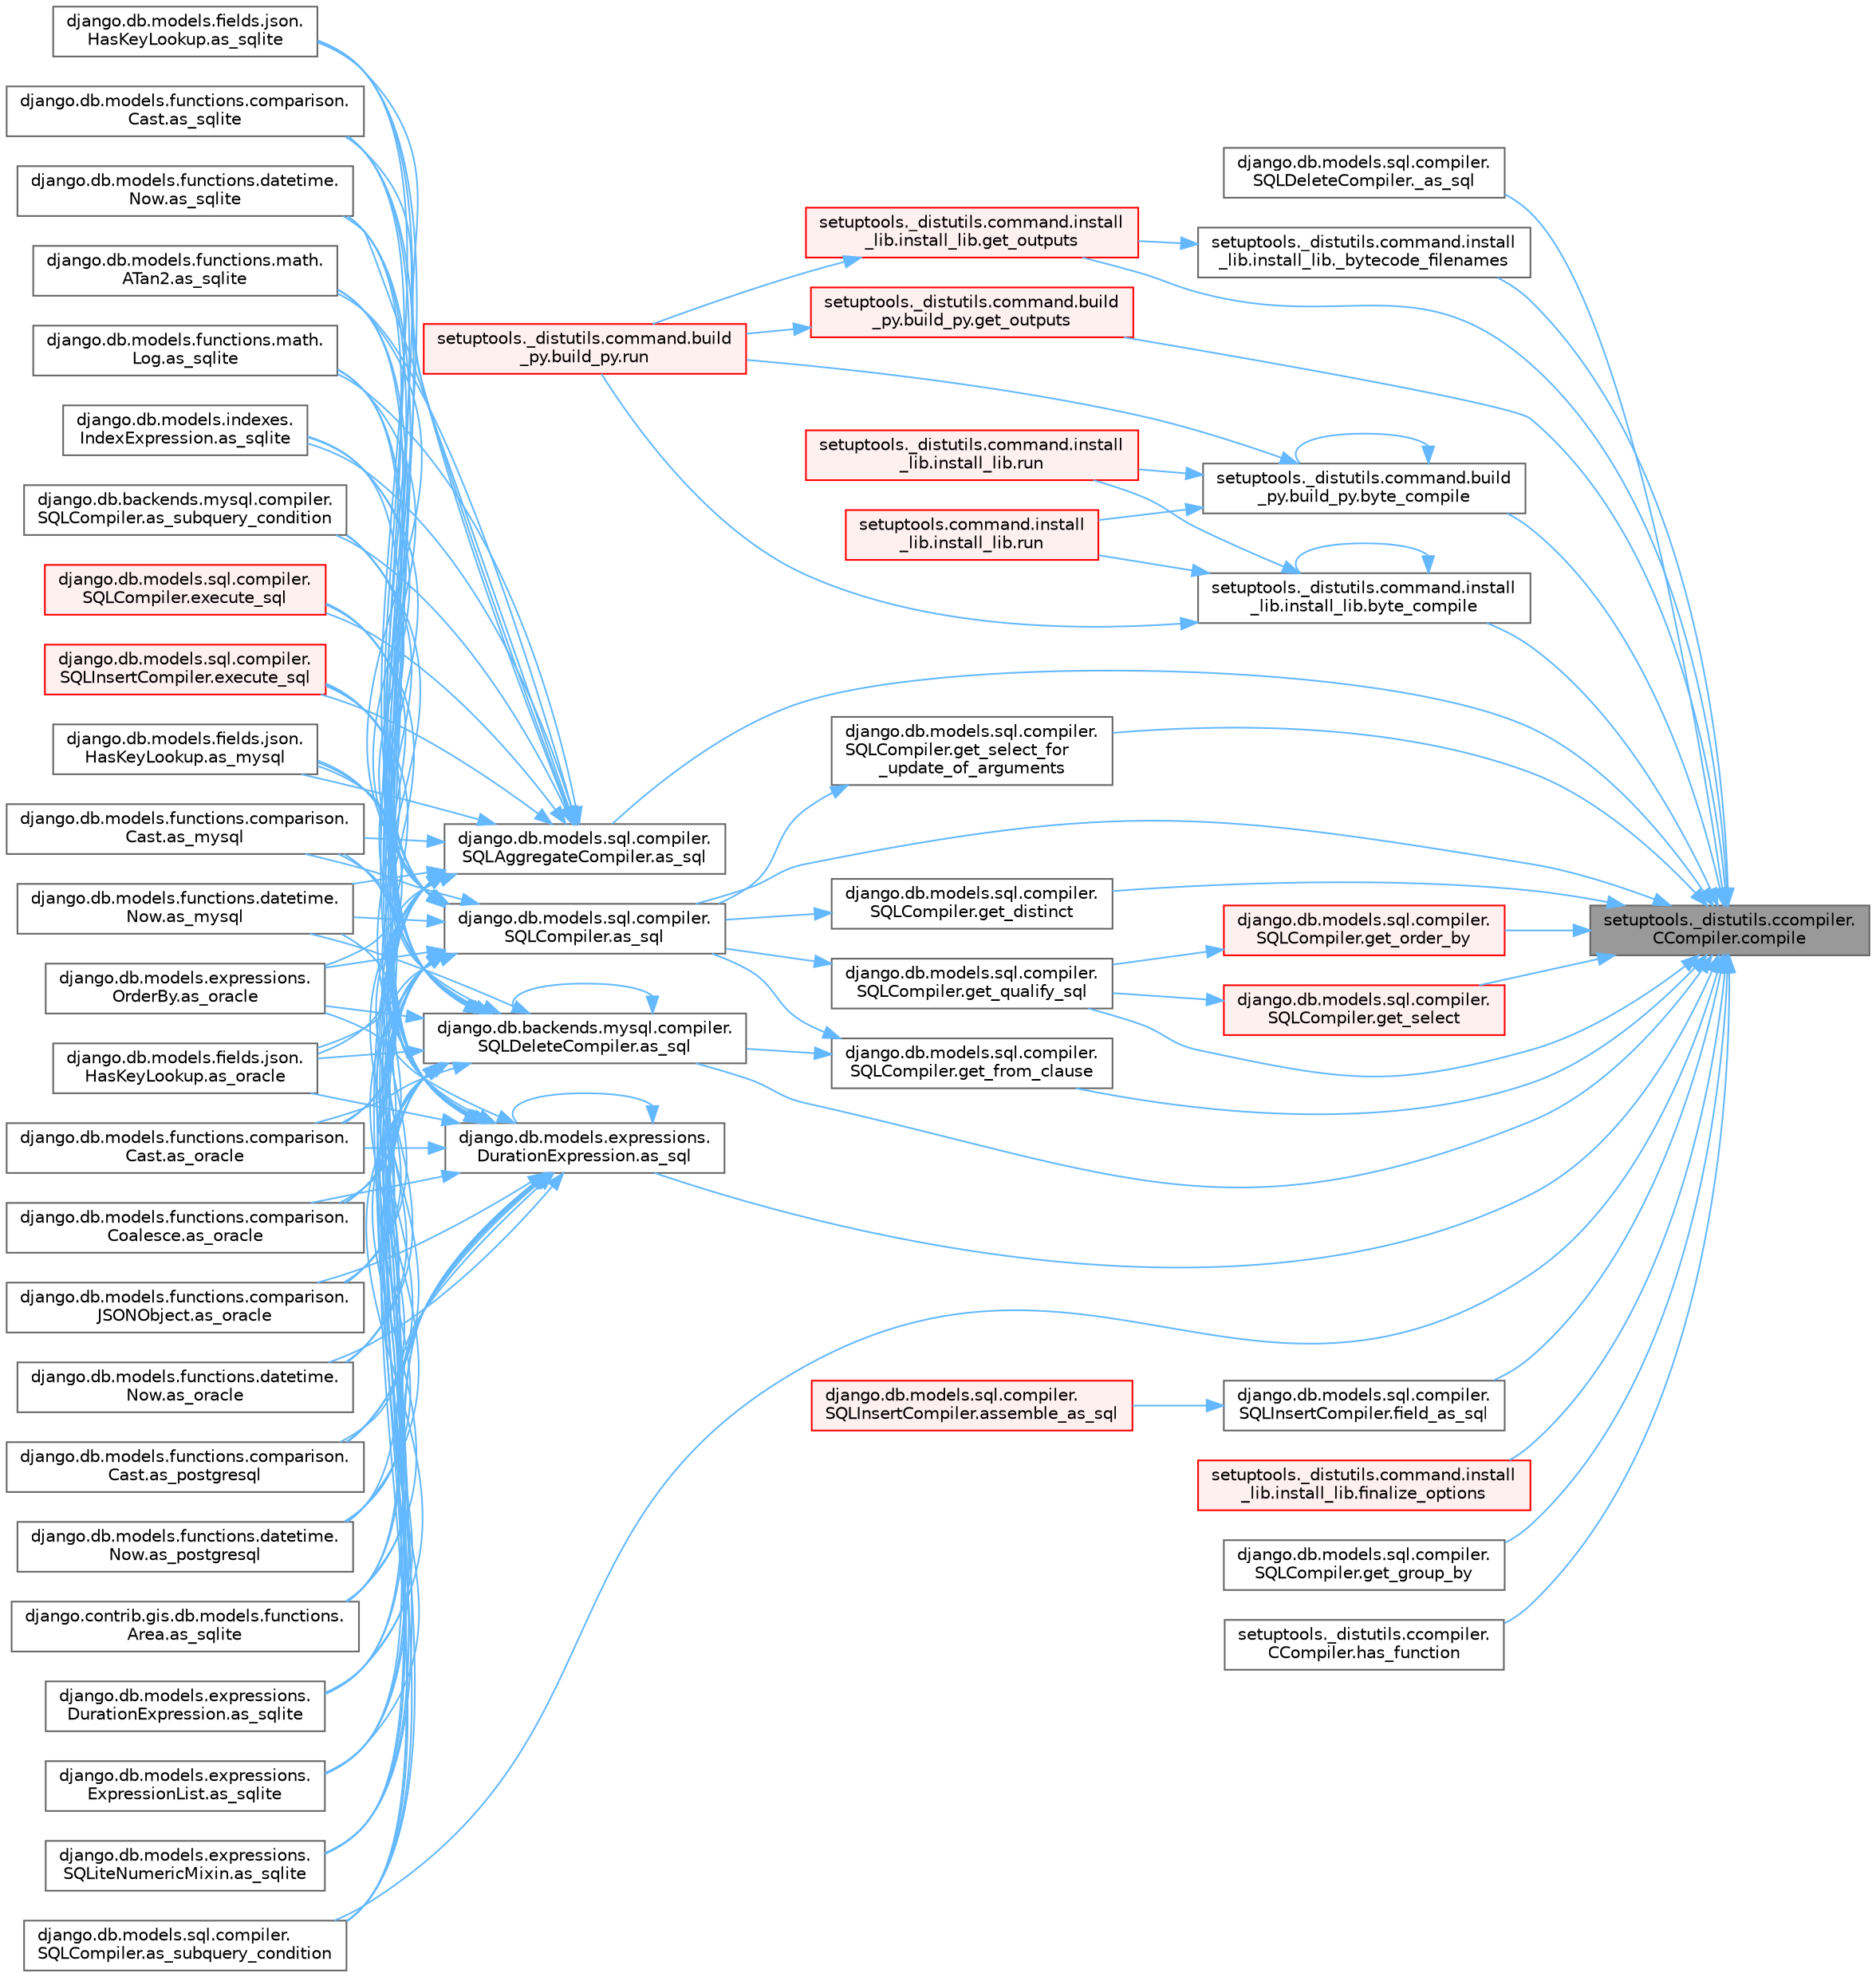 digraph "setuptools._distutils.ccompiler.CCompiler.compile"
{
 // LATEX_PDF_SIZE
  bgcolor="transparent";
  edge [fontname=Helvetica,fontsize=10,labelfontname=Helvetica,labelfontsize=10];
  node [fontname=Helvetica,fontsize=10,shape=box,height=0.2,width=0.4];
  rankdir="RL";
  Node1 [id="Node000001",label="setuptools._distutils.ccompiler.\lCCompiler.compile",height=0.2,width=0.4,color="gray40", fillcolor="grey60", style="filled", fontcolor="black",tooltip=" "];
  Node1 -> Node2 [id="edge1_Node000001_Node000002",dir="back",color="steelblue1",style="solid",tooltip=" "];
  Node2 [id="Node000002",label="django.db.models.sql.compiler.\lSQLDeleteCompiler._as_sql",height=0.2,width=0.4,color="grey40", fillcolor="white", style="filled",URL="$classdjango_1_1db_1_1models_1_1sql_1_1compiler_1_1_s_q_l_delete_compiler.html#a692a3a95ea9ae64c0582b1908466cfe7",tooltip=" "];
  Node1 -> Node3 [id="edge2_Node000001_Node000003",dir="back",color="steelblue1",style="solid",tooltip=" "];
  Node3 [id="Node000003",label="setuptools._distutils.command.install\l_lib.install_lib._bytecode_filenames",height=0.2,width=0.4,color="grey40", fillcolor="white", style="filled",URL="$classsetuptools_1_1__distutils_1_1command_1_1install__lib_1_1install__lib.html#a7a553f1ab741bfa02d332fede5374a9d",tooltip=" "];
  Node3 -> Node4 [id="edge3_Node000003_Node000004",dir="back",color="steelblue1",style="solid",tooltip=" "];
  Node4 [id="Node000004",label="setuptools._distutils.command.install\l_lib.install_lib.get_outputs",height=0.2,width=0.4,color="red", fillcolor="#FFF0F0", style="filled",URL="$classsetuptools_1_1__distutils_1_1command_1_1install__lib_1_1install__lib.html#a6be86618e6b7aac41d44b4c305468e33",tooltip=" "];
  Node4 -> Node5 [id="edge4_Node000004_Node000005",dir="back",color="steelblue1",style="solid",tooltip=" "];
  Node5 [id="Node000005",label="setuptools._distutils.command.build\l_py.build_py.run",height=0.2,width=0.4,color="red", fillcolor="#FFF0F0", style="filled",URL="$classsetuptools_1_1__distutils_1_1command_1_1build__py_1_1build__py.html#a12ccc381525d7b9f7c3757cda2fcb404",tooltip=" "];
  Node1 -> Node11 [id="edge5_Node000001_Node000011",dir="back",color="steelblue1",style="solid",tooltip=" "];
  Node11 [id="Node000011",label="django.db.backends.mysql.compiler.\lSQLDeleteCompiler.as_sql",height=0.2,width=0.4,color="grey40", fillcolor="white", style="filled",URL="$classdjango_1_1db_1_1backends_1_1mysql_1_1compiler_1_1_s_q_l_delete_compiler.html#a71d0cb490cf857ffa3af19927999a391",tooltip=" "];
  Node11 -> Node12 [id="edge6_Node000011_Node000012",dir="back",color="steelblue1",style="solid",tooltip=" "];
  Node12 [id="Node000012",label="django.db.models.fields.json.\lHasKeyLookup.as_mysql",height=0.2,width=0.4,color="grey40", fillcolor="white", style="filled",URL="$classdjango_1_1db_1_1models_1_1fields_1_1json_1_1_has_key_lookup.html#a10f67427287f2c0ea32513ca6f481e96",tooltip=" "];
  Node11 -> Node13 [id="edge7_Node000011_Node000013",dir="back",color="steelblue1",style="solid",tooltip=" "];
  Node13 [id="Node000013",label="django.db.models.functions.comparison.\lCast.as_mysql",height=0.2,width=0.4,color="grey40", fillcolor="white", style="filled",URL="$classdjango_1_1db_1_1models_1_1functions_1_1comparison_1_1_cast.html#a447737891e955909c6a381529a67a84e",tooltip=" "];
  Node11 -> Node14 [id="edge8_Node000011_Node000014",dir="back",color="steelblue1",style="solid",tooltip=" "];
  Node14 [id="Node000014",label="django.db.models.functions.datetime.\lNow.as_mysql",height=0.2,width=0.4,color="grey40", fillcolor="white", style="filled",URL="$classdjango_1_1db_1_1models_1_1functions_1_1datetime_1_1_now.html#a070a9334fb198086c0c4e96e9725d92b",tooltip=" "];
  Node11 -> Node15 [id="edge9_Node000011_Node000015",dir="back",color="steelblue1",style="solid",tooltip=" "];
  Node15 [id="Node000015",label="django.db.models.expressions.\lOrderBy.as_oracle",height=0.2,width=0.4,color="grey40", fillcolor="white", style="filled",URL="$classdjango_1_1db_1_1models_1_1expressions_1_1_order_by.html#af9b6ede9b0df85d6bcf54f983b3a8f6a",tooltip=" "];
  Node11 -> Node16 [id="edge10_Node000011_Node000016",dir="back",color="steelblue1",style="solid",tooltip=" "];
  Node16 [id="Node000016",label="django.db.models.fields.json.\lHasKeyLookup.as_oracle",height=0.2,width=0.4,color="grey40", fillcolor="white", style="filled",URL="$classdjango_1_1db_1_1models_1_1fields_1_1json_1_1_has_key_lookup.html#afbb88aa4fb23b3ec3acdc695c2f52398",tooltip=" "];
  Node11 -> Node17 [id="edge11_Node000011_Node000017",dir="back",color="steelblue1",style="solid",tooltip=" "];
  Node17 [id="Node000017",label="django.db.models.functions.comparison.\lCast.as_oracle",height=0.2,width=0.4,color="grey40", fillcolor="white", style="filled",URL="$classdjango_1_1db_1_1models_1_1functions_1_1comparison_1_1_cast.html#ad466cd7ca85dc257d9e2718f41a263ec",tooltip=" "];
  Node11 -> Node18 [id="edge12_Node000011_Node000018",dir="back",color="steelblue1",style="solid",tooltip=" "];
  Node18 [id="Node000018",label="django.db.models.functions.comparison.\lCoalesce.as_oracle",height=0.2,width=0.4,color="grey40", fillcolor="white", style="filled",URL="$classdjango_1_1db_1_1models_1_1functions_1_1comparison_1_1_coalesce.html#a1bbeea180ef3ef4d8ba5d51d33d6ef85",tooltip=" "];
  Node11 -> Node19 [id="edge13_Node000011_Node000019",dir="back",color="steelblue1",style="solid",tooltip=" "];
  Node19 [id="Node000019",label="django.db.models.functions.comparison.\lJSONObject.as_oracle",height=0.2,width=0.4,color="grey40", fillcolor="white", style="filled",URL="$classdjango_1_1db_1_1models_1_1functions_1_1comparison_1_1_j_s_o_n_object.html#a4b4fa1161d27b0a9bbbdd0370e9af364",tooltip=" "];
  Node11 -> Node20 [id="edge14_Node000011_Node000020",dir="back",color="steelblue1",style="solid",tooltip=" "];
  Node20 [id="Node000020",label="django.db.models.functions.datetime.\lNow.as_oracle",height=0.2,width=0.4,color="grey40", fillcolor="white", style="filled",URL="$classdjango_1_1db_1_1models_1_1functions_1_1datetime_1_1_now.html#ad5e1ae918a5c4d39f675f98280440538",tooltip=" "];
  Node11 -> Node21 [id="edge15_Node000011_Node000021",dir="back",color="steelblue1",style="solid",tooltip=" "];
  Node21 [id="Node000021",label="django.db.models.functions.comparison.\lCast.as_postgresql",height=0.2,width=0.4,color="grey40", fillcolor="white", style="filled",URL="$classdjango_1_1db_1_1models_1_1functions_1_1comparison_1_1_cast.html#ae51aa6aa6fe8ca7064d8bca2f8e05188",tooltip=" "];
  Node11 -> Node22 [id="edge16_Node000011_Node000022",dir="back",color="steelblue1",style="solid",tooltip=" "];
  Node22 [id="Node000022",label="django.db.models.functions.datetime.\lNow.as_postgresql",height=0.2,width=0.4,color="grey40", fillcolor="white", style="filled",URL="$classdjango_1_1db_1_1models_1_1functions_1_1datetime_1_1_now.html#af1402a88867fc6d69f3f56f655f37fca",tooltip=" "];
  Node11 -> Node11 [id="edge17_Node000011_Node000011",dir="back",color="steelblue1",style="solid",tooltip=" "];
  Node11 -> Node23 [id="edge18_Node000011_Node000023",dir="back",color="steelblue1",style="solid",tooltip=" "];
  Node23 [id="Node000023",label="django.contrib.gis.db.models.functions.\lArea.as_sqlite",height=0.2,width=0.4,color="grey40", fillcolor="white", style="filled",URL="$classdjango_1_1contrib_1_1gis_1_1db_1_1models_1_1functions_1_1_area.html#ab8bfa3d35d4368e04318069dd28bd2ca",tooltip=" "];
  Node11 -> Node24 [id="edge19_Node000011_Node000024",dir="back",color="steelblue1",style="solid",tooltip=" "];
  Node24 [id="Node000024",label="django.db.models.expressions.\lDurationExpression.as_sqlite",height=0.2,width=0.4,color="grey40", fillcolor="white", style="filled",URL="$classdjango_1_1db_1_1models_1_1expressions_1_1_duration_expression.html#a5f33f70ca03904ce9b2e9824652e9fff",tooltip=" "];
  Node11 -> Node25 [id="edge20_Node000011_Node000025",dir="back",color="steelblue1",style="solid",tooltip=" "];
  Node25 [id="Node000025",label="django.db.models.expressions.\lExpressionList.as_sqlite",height=0.2,width=0.4,color="grey40", fillcolor="white", style="filled",URL="$classdjango_1_1db_1_1models_1_1expressions_1_1_expression_list.html#ae577275a98dec786535830e8d24aa13e",tooltip=" "];
  Node11 -> Node26 [id="edge21_Node000011_Node000026",dir="back",color="steelblue1",style="solid",tooltip=" "];
  Node26 [id="Node000026",label="django.db.models.expressions.\lSQLiteNumericMixin.as_sqlite",height=0.2,width=0.4,color="grey40", fillcolor="white", style="filled",URL="$classdjango_1_1db_1_1models_1_1expressions_1_1_s_q_lite_numeric_mixin.html#a7c649b97074b00e095c4ee2b3bc62482",tooltip=" "];
  Node11 -> Node27 [id="edge22_Node000011_Node000027",dir="back",color="steelblue1",style="solid",tooltip=" "];
  Node27 [id="Node000027",label="django.db.models.fields.json.\lHasKeyLookup.as_sqlite",height=0.2,width=0.4,color="grey40", fillcolor="white", style="filled",URL="$classdjango_1_1db_1_1models_1_1fields_1_1json_1_1_has_key_lookup.html#aaa01efd0fa197e203c40f6f05b000141",tooltip=" "];
  Node11 -> Node28 [id="edge23_Node000011_Node000028",dir="back",color="steelblue1",style="solid",tooltip=" "];
  Node28 [id="Node000028",label="django.db.models.functions.comparison.\lCast.as_sqlite",height=0.2,width=0.4,color="grey40", fillcolor="white", style="filled",URL="$classdjango_1_1db_1_1models_1_1functions_1_1comparison_1_1_cast.html#a1943b51797a168ff6a3ad37005086d8c",tooltip=" "];
  Node11 -> Node29 [id="edge24_Node000011_Node000029",dir="back",color="steelblue1",style="solid",tooltip=" "];
  Node29 [id="Node000029",label="django.db.models.functions.datetime.\lNow.as_sqlite",height=0.2,width=0.4,color="grey40", fillcolor="white", style="filled",URL="$classdjango_1_1db_1_1models_1_1functions_1_1datetime_1_1_now.html#a5525700866738572645141dd6f2ef41c",tooltip=" "];
  Node11 -> Node30 [id="edge25_Node000011_Node000030",dir="back",color="steelblue1",style="solid",tooltip=" "];
  Node30 [id="Node000030",label="django.db.models.functions.math.\lATan2.as_sqlite",height=0.2,width=0.4,color="grey40", fillcolor="white", style="filled",URL="$classdjango_1_1db_1_1models_1_1functions_1_1math_1_1_a_tan2.html#ac343d11000341dfc431de19f416ea4b6",tooltip=" "];
  Node11 -> Node31 [id="edge26_Node000011_Node000031",dir="back",color="steelblue1",style="solid",tooltip=" "];
  Node31 [id="Node000031",label="django.db.models.functions.math.\lLog.as_sqlite",height=0.2,width=0.4,color="grey40", fillcolor="white", style="filled",URL="$classdjango_1_1db_1_1models_1_1functions_1_1math_1_1_log.html#afcc146563033738d87dd1dc17d005111",tooltip=" "];
  Node11 -> Node32 [id="edge27_Node000011_Node000032",dir="back",color="steelblue1",style="solid",tooltip=" "];
  Node32 [id="Node000032",label="django.db.models.indexes.\lIndexExpression.as_sqlite",height=0.2,width=0.4,color="grey40", fillcolor="white", style="filled",URL="$classdjango_1_1db_1_1models_1_1indexes_1_1_index_expression.html#af6e5b161cb97d0b8bce944455e8e0d53",tooltip=" "];
  Node11 -> Node33 [id="edge28_Node000011_Node000033",dir="back",color="steelblue1",style="solid",tooltip=" "];
  Node33 [id="Node000033",label="django.db.backends.mysql.compiler.\lSQLCompiler.as_subquery_condition",height=0.2,width=0.4,color="grey40", fillcolor="white", style="filled",URL="$classdjango_1_1db_1_1backends_1_1mysql_1_1compiler_1_1_s_q_l_compiler.html#ab79da4712a24ed75ce13002a54fe8d46",tooltip=" "];
  Node11 -> Node34 [id="edge29_Node000011_Node000034",dir="back",color="steelblue1",style="solid",tooltip=" "];
  Node34 [id="Node000034",label="django.db.models.sql.compiler.\lSQLCompiler.as_subquery_condition",height=0.2,width=0.4,color="grey40", fillcolor="white", style="filled",URL="$classdjango_1_1db_1_1models_1_1sql_1_1compiler_1_1_s_q_l_compiler.html#a78bdce11e05140ed74db8f5463bedfce",tooltip=" "];
  Node11 -> Node35 [id="edge30_Node000011_Node000035",dir="back",color="steelblue1",style="solid",tooltip=" "];
  Node35 [id="Node000035",label="django.db.models.sql.compiler.\lSQLCompiler.execute_sql",height=0.2,width=0.4,color="red", fillcolor="#FFF0F0", style="filled",URL="$classdjango_1_1db_1_1models_1_1sql_1_1compiler_1_1_s_q_l_compiler.html#a07cbbc7958a72203f8ebe9ba29b9356f",tooltip=" "];
  Node11 -> Node39 [id="edge31_Node000011_Node000039",dir="back",color="steelblue1",style="solid",tooltip=" "];
  Node39 [id="Node000039",label="django.db.models.sql.compiler.\lSQLInsertCompiler.execute_sql",height=0.2,width=0.4,color="red", fillcolor="#FFF0F0", style="filled",URL="$classdjango_1_1db_1_1models_1_1sql_1_1compiler_1_1_s_q_l_insert_compiler.html#a59b977e6c439adafa1c3b0092dd7074f",tooltip=" "];
  Node1 -> Node40 [id="edge32_Node000001_Node000040",dir="back",color="steelblue1",style="solid",tooltip=" "];
  Node40 [id="Node000040",label="django.db.models.expressions.\lDurationExpression.as_sql",height=0.2,width=0.4,color="grey40", fillcolor="white", style="filled",URL="$classdjango_1_1db_1_1models_1_1expressions_1_1_duration_expression.html#a96fb041a2c24cc95a51f9a86634a4837",tooltip=" "];
  Node40 -> Node12 [id="edge33_Node000040_Node000012",dir="back",color="steelblue1",style="solid",tooltip=" "];
  Node40 -> Node13 [id="edge34_Node000040_Node000013",dir="back",color="steelblue1",style="solid",tooltip=" "];
  Node40 -> Node14 [id="edge35_Node000040_Node000014",dir="back",color="steelblue1",style="solid",tooltip=" "];
  Node40 -> Node15 [id="edge36_Node000040_Node000015",dir="back",color="steelblue1",style="solid",tooltip=" "];
  Node40 -> Node16 [id="edge37_Node000040_Node000016",dir="back",color="steelblue1",style="solid",tooltip=" "];
  Node40 -> Node17 [id="edge38_Node000040_Node000017",dir="back",color="steelblue1",style="solid",tooltip=" "];
  Node40 -> Node18 [id="edge39_Node000040_Node000018",dir="back",color="steelblue1",style="solid",tooltip=" "];
  Node40 -> Node19 [id="edge40_Node000040_Node000019",dir="back",color="steelblue1",style="solid",tooltip=" "];
  Node40 -> Node20 [id="edge41_Node000040_Node000020",dir="back",color="steelblue1",style="solid",tooltip=" "];
  Node40 -> Node21 [id="edge42_Node000040_Node000021",dir="back",color="steelblue1",style="solid",tooltip=" "];
  Node40 -> Node22 [id="edge43_Node000040_Node000022",dir="back",color="steelblue1",style="solid",tooltip=" "];
  Node40 -> Node40 [id="edge44_Node000040_Node000040",dir="back",color="steelblue1",style="solid",tooltip=" "];
  Node40 -> Node23 [id="edge45_Node000040_Node000023",dir="back",color="steelblue1",style="solid",tooltip=" "];
  Node40 -> Node24 [id="edge46_Node000040_Node000024",dir="back",color="steelblue1",style="solid",tooltip=" "];
  Node40 -> Node25 [id="edge47_Node000040_Node000025",dir="back",color="steelblue1",style="solid",tooltip=" "];
  Node40 -> Node26 [id="edge48_Node000040_Node000026",dir="back",color="steelblue1",style="solid",tooltip=" "];
  Node40 -> Node27 [id="edge49_Node000040_Node000027",dir="back",color="steelblue1",style="solid",tooltip=" "];
  Node40 -> Node28 [id="edge50_Node000040_Node000028",dir="back",color="steelblue1",style="solid",tooltip=" "];
  Node40 -> Node29 [id="edge51_Node000040_Node000029",dir="back",color="steelblue1",style="solid",tooltip=" "];
  Node40 -> Node30 [id="edge52_Node000040_Node000030",dir="back",color="steelblue1",style="solid",tooltip=" "];
  Node40 -> Node31 [id="edge53_Node000040_Node000031",dir="back",color="steelblue1",style="solid",tooltip=" "];
  Node40 -> Node32 [id="edge54_Node000040_Node000032",dir="back",color="steelblue1",style="solid",tooltip=" "];
  Node40 -> Node33 [id="edge55_Node000040_Node000033",dir="back",color="steelblue1",style="solid",tooltip=" "];
  Node40 -> Node34 [id="edge56_Node000040_Node000034",dir="back",color="steelblue1",style="solid",tooltip=" "];
  Node40 -> Node35 [id="edge57_Node000040_Node000035",dir="back",color="steelblue1",style="solid",tooltip=" "];
  Node40 -> Node39 [id="edge58_Node000040_Node000039",dir="back",color="steelblue1",style="solid",tooltip=" "];
  Node1 -> Node41 [id="edge59_Node000001_Node000041",dir="back",color="steelblue1",style="solid",tooltip=" "];
  Node41 [id="Node000041",label="django.db.models.sql.compiler.\lSQLAggregateCompiler.as_sql",height=0.2,width=0.4,color="grey40", fillcolor="white", style="filled",URL="$classdjango_1_1db_1_1models_1_1sql_1_1compiler_1_1_s_q_l_aggregate_compiler.html#a02a1d58598346a16727d513adc5236d4",tooltip=" "];
  Node41 -> Node12 [id="edge60_Node000041_Node000012",dir="back",color="steelblue1",style="solid",tooltip=" "];
  Node41 -> Node13 [id="edge61_Node000041_Node000013",dir="back",color="steelblue1",style="solid",tooltip=" "];
  Node41 -> Node14 [id="edge62_Node000041_Node000014",dir="back",color="steelblue1",style="solid",tooltip=" "];
  Node41 -> Node15 [id="edge63_Node000041_Node000015",dir="back",color="steelblue1",style="solid",tooltip=" "];
  Node41 -> Node16 [id="edge64_Node000041_Node000016",dir="back",color="steelblue1",style="solid",tooltip=" "];
  Node41 -> Node17 [id="edge65_Node000041_Node000017",dir="back",color="steelblue1",style="solid",tooltip=" "];
  Node41 -> Node18 [id="edge66_Node000041_Node000018",dir="back",color="steelblue1",style="solid",tooltip=" "];
  Node41 -> Node19 [id="edge67_Node000041_Node000019",dir="back",color="steelblue1",style="solid",tooltip=" "];
  Node41 -> Node20 [id="edge68_Node000041_Node000020",dir="back",color="steelblue1",style="solid",tooltip=" "];
  Node41 -> Node21 [id="edge69_Node000041_Node000021",dir="back",color="steelblue1",style="solid",tooltip=" "];
  Node41 -> Node22 [id="edge70_Node000041_Node000022",dir="back",color="steelblue1",style="solid",tooltip=" "];
  Node41 -> Node23 [id="edge71_Node000041_Node000023",dir="back",color="steelblue1",style="solid",tooltip=" "];
  Node41 -> Node24 [id="edge72_Node000041_Node000024",dir="back",color="steelblue1",style="solid",tooltip=" "];
  Node41 -> Node25 [id="edge73_Node000041_Node000025",dir="back",color="steelblue1",style="solid",tooltip=" "];
  Node41 -> Node26 [id="edge74_Node000041_Node000026",dir="back",color="steelblue1",style="solid",tooltip=" "];
  Node41 -> Node27 [id="edge75_Node000041_Node000027",dir="back",color="steelblue1",style="solid",tooltip=" "];
  Node41 -> Node28 [id="edge76_Node000041_Node000028",dir="back",color="steelblue1",style="solid",tooltip=" "];
  Node41 -> Node29 [id="edge77_Node000041_Node000029",dir="back",color="steelblue1",style="solid",tooltip=" "];
  Node41 -> Node30 [id="edge78_Node000041_Node000030",dir="back",color="steelblue1",style="solid",tooltip=" "];
  Node41 -> Node31 [id="edge79_Node000041_Node000031",dir="back",color="steelblue1",style="solid",tooltip=" "];
  Node41 -> Node32 [id="edge80_Node000041_Node000032",dir="back",color="steelblue1",style="solid",tooltip=" "];
  Node41 -> Node33 [id="edge81_Node000041_Node000033",dir="back",color="steelblue1",style="solid",tooltip=" "];
  Node41 -> Node34 [id="edge82_Node000041_Node000034",dir="back",color="steelblue1",style="solid",tooltip=" "];
  Node41 -> Node35 [id="edge83_Node000041_Node000035",dir="back",color="steelblue1",style="solid",tooltip=" "];
  Node41 -> Node39 [id="edge84_Node000041_Node000039",dir="back",color="steelblue1",style="solid",tooltip=" "];
  Node1 -> Node42 [id="edge85_Node000001_Node000042",dir="back",color="steelblue1",style="solid",tooltip=" "];
  Node42 [id="Node000042",label="django.db.models.sql.compiler.\lSQLCompiler.as_sql",height=0.2,width=0.4,color="grey40", fillcolor="white", style="filled",URL="$classdjango_1_1db_1_1models_1_1sql_1_1compiler_1_1_s_q_l_compiler.html#a3918d4acd4c4e25eaf039479facdc7db",tooltip=" "];
  Node42 -> Node12 [id="edge86_Node000042_Node000012",dir="back",color="steelblue1",style="solid",tooltip=" "];
  Node42 -> Node13 [id="edge87_Node000042_Node000013",dir="back",color="steelblue1",style="solid",tooltip=" "];
  Node42 -> Node14 [id="edge88_Node000042_Node000014",dir="back",color="steelblue1",style="solid",tooltip=" "];
  Node42 -> Node15 [id="edge89_Node000042_Node000015",dir="back",color="steelblue1",style="solid",tooltip=" "];
  Node42 -> Node16 [id="edge90_Node000042_Node000016",dir="back",color="steelblue1",style="solid",tooltip=" "];
  Node42 -> Node17 [id="edge91_Node000042_Node000017",dir="back",color="steelblue1",style="solid",tooltip=" "];
  Node42 -> Node18 [id="edge92_Node000042_Node000018",dir="back",color="steelblue1",style="solid",tooltip=" "];
  Node42 -> Node19 [id="edge93_Node000042_Node000019",dir="back",color="steelblue1",style="solid",tooltip=" "];
  Node42 -> Node20 [id="edge94_Node000042_Node000020",dir="back",color="steelblue1",style="solid",tooltip=" "];
  Node42 -> Node21 [id="edge95_Node000042_Node000021",dir="back",color="steelblue1",style="solid",tooltip=" "];
  Node42 -> Node22 [id="edge96_Node000042_Node000022",dir="back",color="steelblue1",style="solid",tooltip=" "];
  Node42 -> Node23 [id="edge97_Node000042_Node000023",dir="back",color="steelblue1",style="solid",tooltip=" "];
  Node42 -> Node24 [id="edge98_Node000042_Node000024",dir="back",color="steelblue1",style="solid",tooltip=" "];
  Node42 -> Node25 [id="edge99_Node000042_Node000025",dir="back",color="steelblue1",style="solid",tooltip=" "];
  Node42 -> Node26 [id="edge100_Node000042_Node000026",dir="back",color="steelblue1",style="solid",tooltip=" "];
  Node42 -> Node27 [id="edge101_Node000042_Node000027",dir="back",color="steelblue1",style="solid",tooltip=" "];
  Node42 -> Node28 [id="edge102_Node000042_Node000028",dir="back",color="steelblue1",style="solid",tooltip=" "];
  Node42 -> Node29 [id="edge103_Node000042_Node000029",dir="back",color="steelblue1",style="solid",tooltip=" "];
  Node42 -> Node30 [id="edge104_Node000042_Node000030",dir="back",color="steelblue1",style="solid",tooltip=" "];
  Node42 -> Node31 [id="edge105_Node000042_Node000031",dir="back",color="steelblue1",style="solid",tooltip=" "];
  Node42 -> Node32 [id="edge106_Node000042_Node000032",dir="back",color="steelblue1",style="solid",tooltip=" "];
  Node42 -> Node33 [id="edge107_Node000042_Node000033",dir="back",color="steelblue1",style="solid",tooltip=" "];
  Node42 -> Node34 [id="edge108_Node000042_Node000034",dir="back",color="steelblue1",style="solid",tooltip=" "];
  Node42 -> Node35 [id="edge109_Node000042_Node000035",dir="back",color="steelblue1",style="solid",tooltip=" "];
  Node42 -> Node39 [id="edge110_Node000042_Node000039",dir="back",color="steelblue1",style="solid",tooltip=" "];
  Node1 -> Node34 [id="edge111_Node000001_Node000034",dir="back",color="steelblue1",style="solid",tooltip=" "];
  Node1 -> Node43 [id="edge112_Node000001_Node000043",dir="back",color="steelblue1",style="solid",tooltip=" "];
  Node43 [id="Node000043",label="setuptools._distutils.command.build\l_py.build_py.byte_compile",height=0.2,width=0.4,color="grey40", fillcolor="white", style="filled",URL="$classsetuptools_1_1__distutils_1_1command_1_1build__py_1_1build__py.html#a7904ebbfe94d88432ab3ac03abf93a6c",tooltip=" "];
  Node43 -> Node43 [id="edge113_Node000043_Node000043",dir="back",color="steelblue1",style="solid",tooltip=" "];
  Node43 -> Node5 [id="edge114_Node000043_Node000005",dir="back",color="steelblue1",style="solid",tooltip=" "];
  Node43 -> Node44 [id="edge115_Node000043_Node000044",dir="back",color="steelblue1",style="solid",tooltip=" "];
  Node44 [id="Node000044",label="setuptools._distutils.command.install\l_lib.install_lib.run",height=0.2,width=0.4,color="red", fillcolor="#FFF0F0", style="filled",URL="$classsetuptools_1_1__distutils_1_1command_1_1install__lib_1_1install__lib.html#aedc0eea27e626a25be51489b2cc77c40",tooltip=" "];
  Node43 -> Node45 [id="edge116_Node000043_Node000045",dir="back",color="steelblue1",style="solid",tooltip=" "];
  Node45 [id="Node000045",label="setuptools.command.install\l_lib.install_lib.run",height=0.2,width=0.4,color="red", fillcolor="#FFF0F0", style="filled",URL="$classsetuptools_1_1command_1_1install__lib_1_1install__lib.html#a50c62121b7ed69229e4cf2d331ff5fa3",tooltip=" "];
  Node1 -> Node46 [id="edge117_Node000001_Node000046",dir="back",color="steelblue1",style="solid",tooltip=" "];
  Node46 [id="Node000046",label="setuptools._distutils.command.install\l_lib.install_lib.byte_compile",height=0.2,width=0.4,color="grey40", fillcolor="white", style="filled",URL="$classsetuptools_1_1__distutils_1_1command_1_1install__lib_1_1install__lib.html#a96e016f8c5f1277a2174f82cb4976008",tooltip=" "];
  Node46 -> Node46 [id="edge118_Node000046_Node000046",dir="back",color="steelblue1",style="solid",tooltip=" "];
  Node46 -> Node5 [id="edge119_Node000046_Node000005",dir="back",color="steelblue1",style="solid",tooltip=" "];
  Node46 -> Node44 [id="edge120_Node000046_Node000044",dir="back",color="steelblue1",style="solid",tooltip=" "];
  Node46 -> Node45 [id="edge121_Node000046_Node000045",dir="back",color="steelblue1",style="solid",tooltip=" "];
  Node1 -> Node47 [id="edge122_Node000001_Node000047",dir="back",color="steelblue1",style="solid",tooltip=" "];
  Node47 [id="Node000047",label="django.db.models.sql.compiler.\lSQLInsertCompiler.field_as_sql",height=0.2,width=0.4,color="grey40", fillcolor="white", style="filled",URL="$classdjango_1_1db_1_1models_1_1sql_1_1compiler_1_1_s_q_l_insert_compiler.html#a31466510e3f5eb2bb3b91f8772f5bf4b",tooltip=" "];
  Node47 -> Node48 [id="edge123_Node000047_Node000048",dir="back",color="steelblue1",style="solid",tooltip=" "];
  Node48 [id="Node000048",label="django.db.models.sql.compiler.\lSQLInsertCompiler.assemble_as_sql",height=0.2,width=0.4,color="red", fillcolor="#FFF0F0", style="filled",URL="$classdjango_1_1db_1_1models_1_1sql_1_1compiler_1_1_s_q_l_insert_compiler.html#a6ce33e68006ce739da9601f67e25e6a8",tooltip=" "];
  Node1 -> Node50 [id="edge124_Node000001_Node000050",dir="back",color="steelblue1",style="solid",tooltip=" "];
  Node50 [id="Node000050",label="setuptools._distutils.command.install\l_lib.install_lib.finalize_options",height=0.2,width=0.4,color="red", fillcolor="#FFF0F0", style="filled",URL="$classsetuptools_1_1__distutils_1_1command_1_1install__lib_1_1install__lib.html#abb9291d426ff7961acb24deb0e029ce4",tooltip=" "];
  Node1 -> Node53 [id="edge125_Node000001_Node000053",dir="back",color="steelblue1",style="solid",tooltip=" "];
  Node53 [id="Node000053",label="django.db.models.sql.compiler.\lSQLCompiler.get_distinct",height=0.2,width=0.4,color="grey40", fillcolor="white", style="filled",URL="$classdjango_1_1db_1_1models_1_1sql_1_1compiler_1_1_s_q_l_compiler.html#a5afc8cd4e50abc7c5a9f8ca83beba4d4",tooltip=" "];
  Node53 -> Node42 [id="edge126_Node000053_Node000042",dir="back",color="steelblue1",style="solid",tooltip=" "];
  Node1 -> Node54 [id="edge127_Node000001_Node000054",dir="back",color="steelblue1",style="solid",tooltip=" "];
  Node54 [id="Node000054",label="django.db.models.sql.compiler.\lSQLCompiler.get_from_clause",height=0.2,width=0.4,color="grey40", fillcolor="white", style="filled",URL="$classdjango_1_1db_1_1models_1_1sql_1_1compiler_1_1_s_q_l_compiler.html#a83d303ccaad416a1714f4ce46f691473",tooltip=" "];
  Node54 -> Node11 [id="edge128_Node000054_Node000011",dir="back",color="steelblue1",style="solid",tooltip=" "];
  Node54 -> Node42 [id="edge129_Node000054_Node000042",dir="back",color="steelblue1",style="solid",tooltip=" "];
  Node1 -> Node55 [id="edge130_Node000001_Node000055",dir="back",color="steelblue1",style="solid",tooltip=" "];
  Node55 [id="Node000055",label="django.db.models.sql.compiler.\lSQLCompiler.get_group_by",height=0.2,width=0.4,color="grey40", fillcolor="white", style="filled",URL="$classdjango_1_1db_1_1models_1_1sql_1_1compiler_1_1_s_q_l_compiler.html#a952d33943d1a7920e1884ce273e96e53",tooltip=" "];
  Node1 -> Node56 [id="edge131_Node000001_Node000056",dir="back",color="steelblue1",style="solid",tooltip=" "];
  Node56 [id="Node000056",label="django.db.models.sql.compiler.\lSQLCompiler.get_order_by",height=0.2,width=0.4,color="red", fillcolor="#FFF0F0", style="filled",URL="$classdjango_1_1db_1_1models_1_1sql_1_1compiler_1_1_s_q_l_compiler.html#a85a625d03b1e87e5dc6f2ea7e93fef1a",tooltip=" "];
  Node56 -> Node58 [id="edge132_Node000056_Node000058",dir="back",color="steelblue1",style="solid",tooltip=" "];
  Node58 [id="Node000058",label="django.db.models.sql.compiler.\lSQLCompiler.get_qualify_sql",height=0.2,width=0.4,color="grey40", fillcolor="white", style="filled",URL="$classdjango_1_1db_1_1models_1_1sql_1_1compiler_1_1_s_q_l_compiler.html#afdb00329e7a13cfc55825ceb0302bb93",tooltip=" "];
  Node58 -> Node42 [id="edge133_Node000058_Node000042",dir="back",color="steelblue1",style="solid",tooltip=" "];
  Node1 -> Node61 [id="edge134_Node000001_Node000061",dir="back",color="steelblue1",style="solid",tooltip=" "];
  Node61 [id="Node000061",label="setuptools._distutils.command.build\l_py.build_py.get_outputs",height=0.2,width=0.4,color="red", fillcolor="#FFF0F0", style="filled",URL="$classsetuptools_1_1__distutils_1_1command_1_1build__py_1_1build__py.html#a46cabd50dc25977134825f0bff6b2bc3",tooltip=" "];
  Node61 -> Node5 [id="edge135_Node000061_Node000005",dir="back",color="steelblue1",style="solid",tooltip=" "];
  Node1 -> Node4 [id="edge136_Node000001_Node000004",dir="back",color="steelblue1",style="solid",tooltip=" "];
  Node1 -> Node58 [id="edge137_Node000001_Node000058",dir="back",color="steelblue1",style="solid",tooltip=" "];
  Node1 -> Node62 [id="edge138_Node000001_Node000062",dir="back",color="steelblue1",style="solid",tooltip=" "];
  Node62 [id="Node000062",label="django.db.models.sql.compiler.\lSQLCompiler.get_select",height=0.2,width=0.4,color="red", fillcolor="#FFF0F0", style="filled",URL="$classdjango_1_1db_1_1models_1_1sql_1_1compiler_1_1_s_q_l_compiler.html#ae45920438395e09bd0e2211c58a50e04",tooltip=" "];
  Node62 -> Node58 [id="edge139_Node000062_Node000058",dir="back",color="steelblue1",style="solid",tooltip=" "];
  Node1 -> Node64 [id="edge140_Node000001_Node000064",dir="back",color="steelblue1",style="solid",tooltip=" "];
  Node64 [id="Node000064",label="django.db.models.sql.compiler.\lSQLCompiler.get_select_for\l_update_of_arguments",height=0.2,width=0.4,color="grey40", fillcolor="white", style="filled",URL="$classdjango_1_1db_1_1models_1_1sql_1_1compiler_1_1_s_q_l_compiler.html#acc146258b1413bd96cd04cad1855dd94",tooltip=" "];
  Node64 -> Node42 [id="edge141_Node000064_Node000042",dir="back",color="steelblue1",style="solid",tooltip=" "];
  Node1 -> Node65 [id="edge142_Node000001_Node000065",dir="back",color="steelblue1",style="solid",tooltip=" "];
  Node65 [id="Node000065",label="setuptools._distutils.ccompiler.\lCCompiler.has_function",height=0.2,width=0.4,color="grey40", fillcolor="white", style="filled",URL="$classsetuptools_1_1__distutils_1_1ccompiler_1_1_c_compiler.html#a095ee5df0f2e6a387621f10c17949738",tooltip=" "];
}
